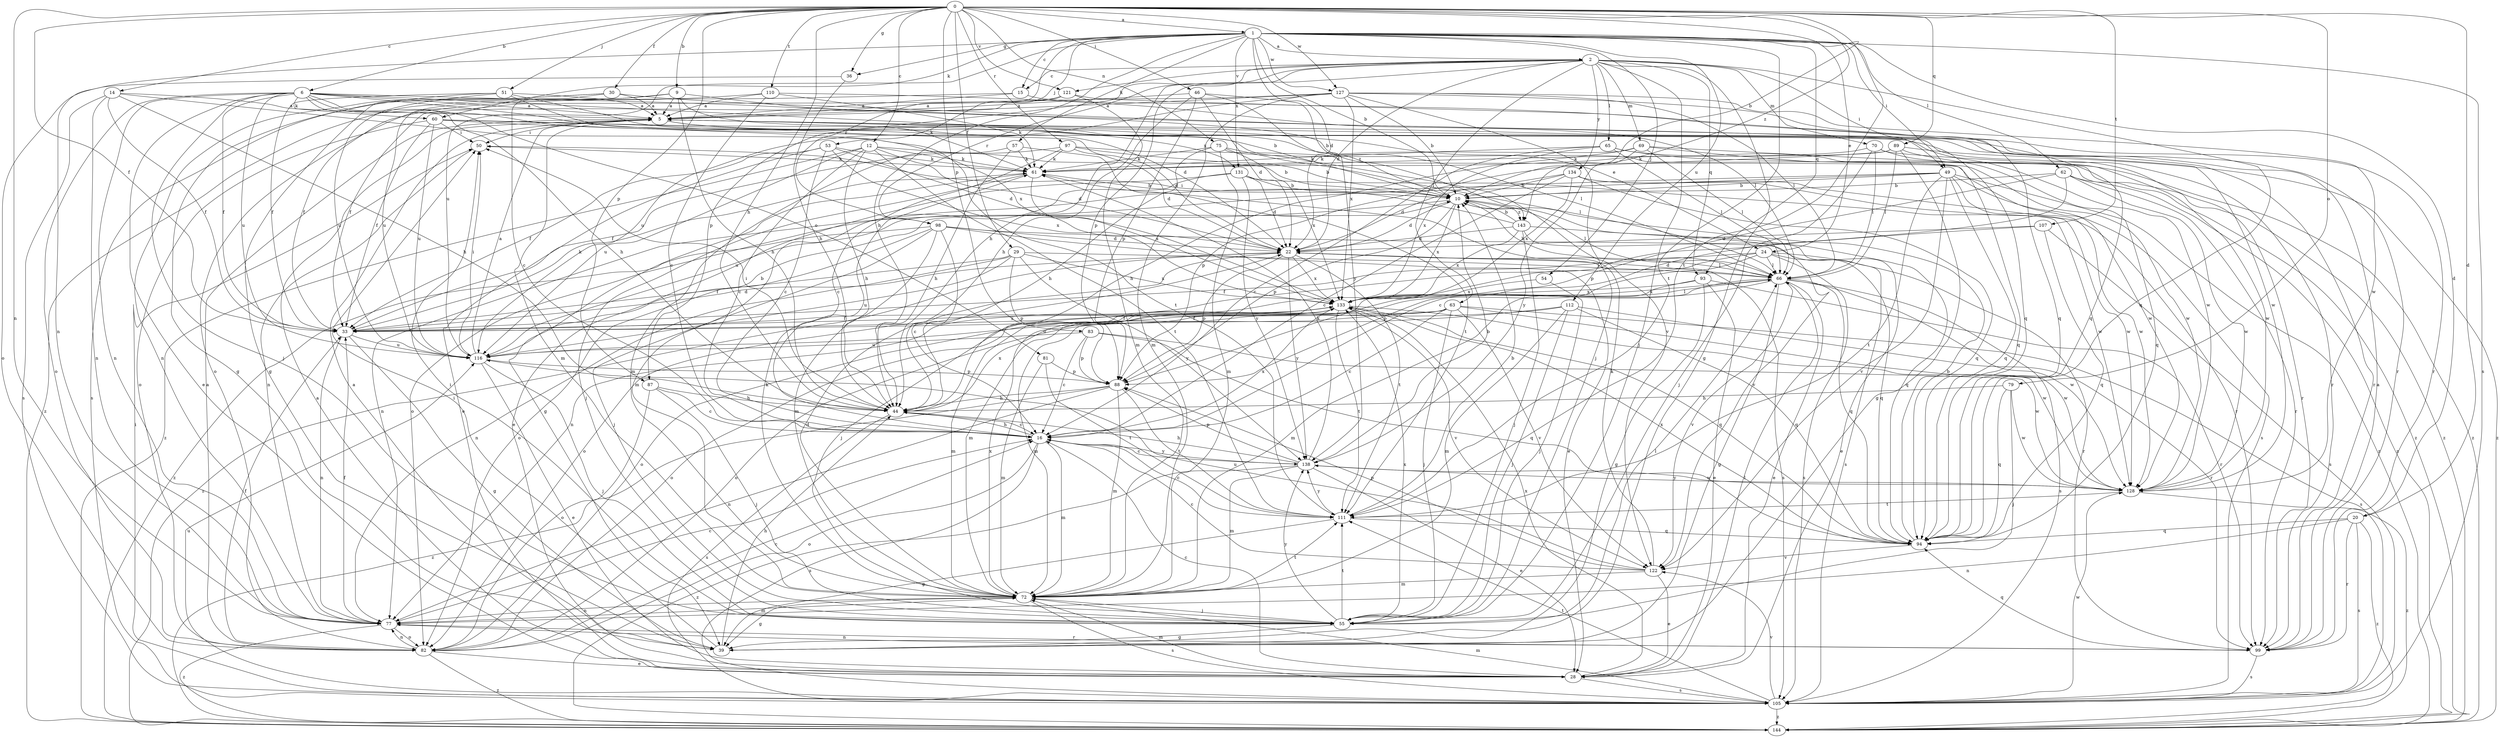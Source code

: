 strict digraph  {
0;
1;
2;
5;
6;
9;
10;
12;
14;
15;
16;
20;
22;
24;
28;
29;
30;
33;
36;
39;
44;
46;
49;
50;
51;
53;
54;
55;
57;
60;
61;
62;
63;
65;
66;
69;
70;
72;
75;
77;
79;
81;
82;
83;
87;
88;
89;
93;
94;
97;
98;
99;
105;
107;
110;
111;
112;
116;
121;
122;
127;
128;
131;
133;
134;
138;
143;
144;
0 -> 1  [label=a];
0 -> 6  [label=b];
0 -> 9  [label=b];
0 -> 10  [label=b];
0 -> 12  [label=c];
0 -> 14  [label=c];
0 -> 20  [label=d];
0 -> 29  [label=f];
0 -> 30  [label=f];
0 -> 33  [label=f];
0 -> 36  [label=g];
0 -> 44  [label=h];
0 -> 46  [label=i];
0 -> 51  [label=j];
0 -> 75  [label=n];
0 -> 77  [label=n];
0 -> 79  [label=o];
0 -> 83  [label=p];
0 -> 87  [label=p];
0 -> 89  [label=q];
0 -> 97  [label=r];
0 -> 107  [label=t];
0 -> 110  [label=t];
0 -> 111  [label=t];
0 -> 121  [label=v];
0 -> 127  [label=w];
0 -> 143  [label=z];
1 -> 2  [label=a];
1 -> 10  [label=b];
1 -> 15  [label=c];
1 -> 20  [label=d];
1 -> 22  [label=d];
1 -> 24  [label=e];
1 -> 36  [label=g];
1 -> 44  [label=h];
1 -> 49  [label=i];
1 -> 53  [label=j];
1 -> 54  [label=j];
1 -> 57  [label=k];
1 -> 60  [label=k];
1 -> 62  [label=l];
1 -> 77  [label=n];
1 -> 93  [label=q];
1 -> 98  [label=r];
1 -> 105  [label=s];
1 -> 111  [label=t];
1 -> 112  [label=u];
1 -> 116  [label=u];
1 -> 127  [label=w];
1 -> 131  [label=x];
2 -> 15  [label=c];
2 -> 22  [label=d];
2 -> 39  [label=g];
2 -> 44  [label=h];
2 -> 49  [label=i];
2 -> 55  [label=j];
2 -> 63  [label=l];
2 -> 65  [label=l];
2 -> 69  [label=m];
2 -> 70  [label=m];
2 -> 87  [label=p];
2 -> 88  [label=p];
2 -> 93  [label=q];
2 -> 94  [label=q];
2 -> 98  [label=r];
2 -> 121  [label=v];
2 -> 134  [label=y];
5 -> 50  [label=i];
5 -> 66  [label=l];
5 -> 72  [label=m];
5 -> 99  [label=r];
5 -> 128  [label=w];
5 -> 131  [label=x];
6 -> 5  [label=a];
6 -> 24  [label=e];
6 -> 28  [label=e];
6 -> 33  [label=f];
6 -> 44  [label=h];
6 -> 55  [label=j];
6 -> 60  [label=k];
6 -> 77  [label=n];
6 -> 81  [label=o];
6 -> 82  [label=o];
6 -> 99  [label=r];
6 -> 111  [label=t];
6 -> 116  [label=u];
6 -> 122  [label=v];
9 -> 5  [label=a];
9 -> 44  [label=h];
9 -> 61  [label=k];
9 -> 105  [label=s];
9 -> 116  [label=u];
9 -> 143  [label=z];
10 -> 22  [label=d];
10 -> 66  [label=l];
10 -> 77  [label=n];
10 -> 88  [label=p];
10 -> 122  [label=v];
10 -> 133  [label=x];
10 -> 143  [label=z];
12 -> 10  [label=b];
12 -> 16  [label=c];
12 -> 22  [label=d];
12 -> 44  [label=h];
12 -> 61  [label=k];
12 -> 111  [label=t];
12 -> 116  [label=u];
12 -> 144  [label=z];
14 -> 5  [label=a];
14 -> 33  [label=f];
14 -> 44  [label=h];
14 -> 77  [label=n];
14 -> 105  [label=s];
14 -> 133  [label=x];
15 -> 5  [label=a];
15 -> 33  [label=f];
15 -> 99  [label=r];
16 -> 44  [label=h];
16 -> 72  [label=m];
16 -> 82  [label=o];
16 -> 105  [label=s];
16 -> 133  [label=x];
16 -> 138  [label=y];
20 -> 77  [label=n];
20 -> 94  [label=q];
20 -> 99  [label=r];
20 -> 105  [label=s];
20 -> 144  [label=z];
22 -> 66  [label=l];
22 -> 82  [label=o];
22 -> 88  [label=p];
22 -> 105  [label=s];
22 -> 111  [label=t];
22 -> 133  [label=x];
22 -> 138  [label=y];
22 -> 144  [label=z];
24 -> 33  [label=f];
24 -> 55  [label=j];
24 -> 66  [label=l];
24 -> 88  [label=p];
24 -> 94  [label=q];
24 -> 99  [label=r];
24 -> 105  [label=s];
28 -> 5  [label=a];
28 -> 16  [label=c];
28 -> 66  [label=l];
28 -> 72  [label=m];
28 -> 105  [label=s];
28 -> 133  [label=x];
29 -> 33  [label=f];
29 -> 66  [label=l];
29 -> 77  [label=n];
29 -> 88  [label=p];
29 -> 116  [label=u];
29 -> 133  [label=x];
29 -> 138  [label=y];
30 -> 5  [label=a];
30 -> 16  [label=c];
30 -> 39  [label=g];
30 -> 77  [label=n];
30 -> 94  [label=q];
33 -> 22  [label=d];
33 -> 39  [label=g];
33 -> 61  [label=k];
33 -> 77  [label=n];
33 -> 116  [label=u];
33 -> 133  [label=x];
36 -> 44  [label=h];
36 -> 82  [label=o];
39 -> 5  [label=a];
39 -> 44  [label=h];
39 -> 50  [label=i];
44 -> 16  [label=c];
44 -> 50  [label=i];
44 -> 105  [label=s];
44 -> 133  [label=x];
46 -> 5  [label=a];
46 -> 10  [label=b];
46 -> 22  [label=d];
46 -> 44  [label=h];
46 -> 88  [label=p];
46 -> 138  [label=y];
49 -> 10  [label=b];
49 -> 82  [label=o];
49 -> 94  [label=q];
49 -> 105  [label=s];
49 -> 111  [label=t];
49 -> 116  [label=u];
49 -> 122  [label=v];
49 -> 128  [label=w];
49 -> 144  [label=z];
50 -> 61  [label=k];
50 -> 77  [label=n];
51 -> 5  [label=a];
51 -> 10  [label=b];
51 -> 22  [label=d];
51 -> 33  [label=f];
51 -> 39  [label=g];
51 -> 116  [label=u];
53 -> 16  [label=c];
53 -> 22  [label=d];
53 -> 28  [label=e];
53 -> 33  [label=f];
53 -> 61  [label=k];
53 -> 133  [label=x];
54 -> 55  [label=j];
54 -> 133  [label=x];
55 -> 39  [label=g];
55 -> 50  [label=i];
55 -> 66  [label=l];
55 -> 111  [label=t];
55 -> 133  [label=x];
55 -> 138  [label=y];
57 -> 44  [label=h];
57 -> 61  [label=k];
57 -> 72  [label=m];
57 -> 111  [label=t];
60 -> 22  [label=d];
60 -> 33  [label=f];
60 -> 50  [label=i];
60 -> 82  [label=o];
60 -> 99  [label=r];
60 -> 116  [label=u];
60 -> 128  [label=w];
61 -> 10  [label=b];
61 -> 39  [label=g];
61 -> 55  [label=j];
61 -> 133  [label=x];
62 -> 10  [label=b];
62 -> 16  [label=c];
62 -> 88  [label=p];
62 -> 99  [label=r];
62 -> 128  [label=w];
62 -> 144  [label=z];
63 -> 16  [label=c];
63 -> 33  [label=f];
63 -> 55  [label=j];
63 -> 72  [label=m];
63 -> 105  [label=s];
63 -> 116  [label=u];
63 -> 122  [label=v];
63 -> 128  [label=w];
65 -> 16  [label=c];
65 -> 61  [label=k];
65 -> 66  [label=l];
65 -> 128  [label=w];
65 -> 133  [label=x];
65 -> 144  [label=z];
66 -> 10  [label=b];
66 -> 22  [label=d];
66 -> 28  [label=e];
66 -> 39  [label=g];
66 -> 72  [label=m];
66 -> 82  [label=o];
66 -> 94  [label=q];
66 -> 105  [label=s];
66 -> 122  [label=v];
66 -> 128  [label=w];
66 -> 133  [label=x];
69 -> 44  [label=h];
69 -> 61  [label=k];
69 -> 66  [label=l];
69 -> 94  [label=q];
69 -> 138  [label=y];
69 -> 144  [label=z];
70 -> 55  [label=j];
70 -> 61  [label=k];
70 -> 66  [label=l];
70 -> 99  [label=r];
70 -> 128  [label=w];
72 -> 22  [label=d];
72 -> 39  [label=g];
72 -> 55  [label=j];
72 -> 61  [label=k];
72 -> 77  [label=n];
72 -> 105  [label=s];
72 -> 111  [label=t];
72 -> 133  [label=x];
75 -> 44  [label=h];
75 -> 61  [label=k];
75 -> 66  [label=l];
75 -> 72  [label=m];
75 -> 133  [label=x];
75 -> 144  [label=z];
77 -> 16  [label=c];
77 -> 33  [label=f];
77 -> 72  [label=m];
77 -> 82  [label=o];
77 -> 99  [label=r];
77 -> 144  [label=z];
79 -> 44  [label=h];
79 -> 55  [label=j];
79 -> 94  [label=q];
79 -> 128  [label=w];
81 -> 72  [label=m];
81 -> 88  [label=p];
81 -> 111  [label=t];
82 -> 5  [label=a];
82 -> 16  [label=c];
82 -> 28  [label=e];
82 -> 33  [label=f];
82 -> 77  [label=n];
82 -> 144  [label=z];
83 -> 16  [label=c];
83 -> 88  [label=p];
83 -> 94  [label=q];
83 -> 116  [label=u];
83 -> 128  [label=w];
87 -> 16  [label=c];
87 -> 44  [label=h];
87 -> 55  [label=j];
87 -> 82  [label=o];
88 -> 44  [label=h];
88 -> 72  [label=m];
88 -> 77  [label=n];
88 -> 111  [label=t];
88 -> 144  [label=z];
89 -> 39  [label=g];
89 -> 61  [label=k];
89 -> 66  [label=l];
89 -> 88  [label=p];
89 -> 94  [label=q];
89 -> 144  [label=z];
93 -> 28  [label=e];
93 -> 39  [label=g];
93 -> 72  [label=m];
93 -> 99  [label=r];
93 -> 133  [label=x];
94 -> 10  [label=b];
94 -> 122  [label=v];
94 -> 133  [label=x];
97 -> 10  [label=b];
97 -> 16  [label=c];
97 -> 22  [label=d];
97 -> 33  [label=f];
97 -> 61  [label=k];
97 -> 128  [label=w];
98 -> 16  [label=c];
98 -> 22  [label=d];
98 -> 28  [label=e];
98 -> 55  [label=j];
98 -> 72  [label=m];
98 -> 82  [label=o];
98 -> 105  [label=s];
98 -> 144  [label=z];
99 -> 5  [label=a];
99 -> 77  [label=n];
99 -> 94  [label=q];
99 -> 105  [label=s];
105 -> 50  [label=i];
105 -> 72  [label=m];
105 -> 111  [label=t];
105 -> 116  [label=u];
105 -> 122  [label=v];
105 -> 128  [label=w];
105 -> 144  [label=z];
107 -> 22  [label=d];
107 -> 77  [label=n];
107 -> 94  [label=q];
107 -> 105  [label=s];
110 -> 5  [label=a];
110 -> 16  [label=c];
110 -> 61  [label=k];
110 -> 66  [label=l];
110 -> 144  [label=z];
111 -> 10  [label=b];
111 -> 16  [label=c];
111 -> 39  [label=g];
111 -> 94  [label=q];
111 -> 138  [label=y];
112 -> 33  [label=f];
112 -> 55  [label=j];
112 -> 72  [label=m];
112 -> 82  [label=o];
112 -> 94  [label=q];
112 -> 99  [label=r];
116 -> 5  [label=a];
116 -> 10  [label=b];
116 -> 28  [label=e];
116 -> 50  [label=i];
116 -> 55  [label=j];
116 -> 88  [label=p];
121 -> 5  [label=a];
121 -> 72  [label=m];
121 -> 82  [label=o];
121 -> 94  [label=q];
122 -> 16  [label=c];
122 -> 28  [label=e];
122 -> 61  [label=k];
122 -> 72  [label=m];
122 -> 88  [label=p];
122 -> 116  [label=u];
127 -> 5  [label=a];
127 -> 10  [label=b];
127 -> 33  [label=f];
127 -> 55  [label=j];
127 -> 66  [label=l];
127 -> 72  [label=m];
127 -> 94  [label=q];
127 -> 116  [label=u];
127 -> 128  [label=w];
127 -> 133  [label=x];
128 -> 111  [label=t];
128 -> 138  [label=y];
128 -> 144  [label=z];
131 -> 10  [label=b];
131 -> 22  [label=d];
131 -> 28  [label=e];
131 -> 72  [label=m];
131 -> 128  [label=w];
131 -> 138  [label=y];
133 -> 33  [label=f];
133 -> 66  [label=l];
133 -> 72  [label=m];
133 -> 82  [label=o];
133 -> 94  [label=q];
133 -> 111  [label=t];
133 -> 122  [label=v];
133 -> 128  [label=w];
134 -> 10  [label=b];
134 -> 16  [label=c];
134 -> 22  [label=d];
134 -> 94  [label=q];
134 -> 99  [label=r];
134 -> 128  [label=w];
134 -> 133  [label=x];
138 -> 10  [label=b];
138 -> 16  [label=c];
138 -> 28  [label=e];
138 -> 44  [label=h];
138 -> 61  [label=k];
138 -> 72  [label=m];
138 -> 88  [label=p];
138 -> 128  [label=w];
138 -> 144  [label=z];
143 -> 10  [label=b];
143 -> 22  [label=d];
143 -> 28  [label=e];
143 -> 50  [label=i];
143 -> 55  [label=j];
143 -> 94  [label=q];
143 -> 133  [label=x];
}
